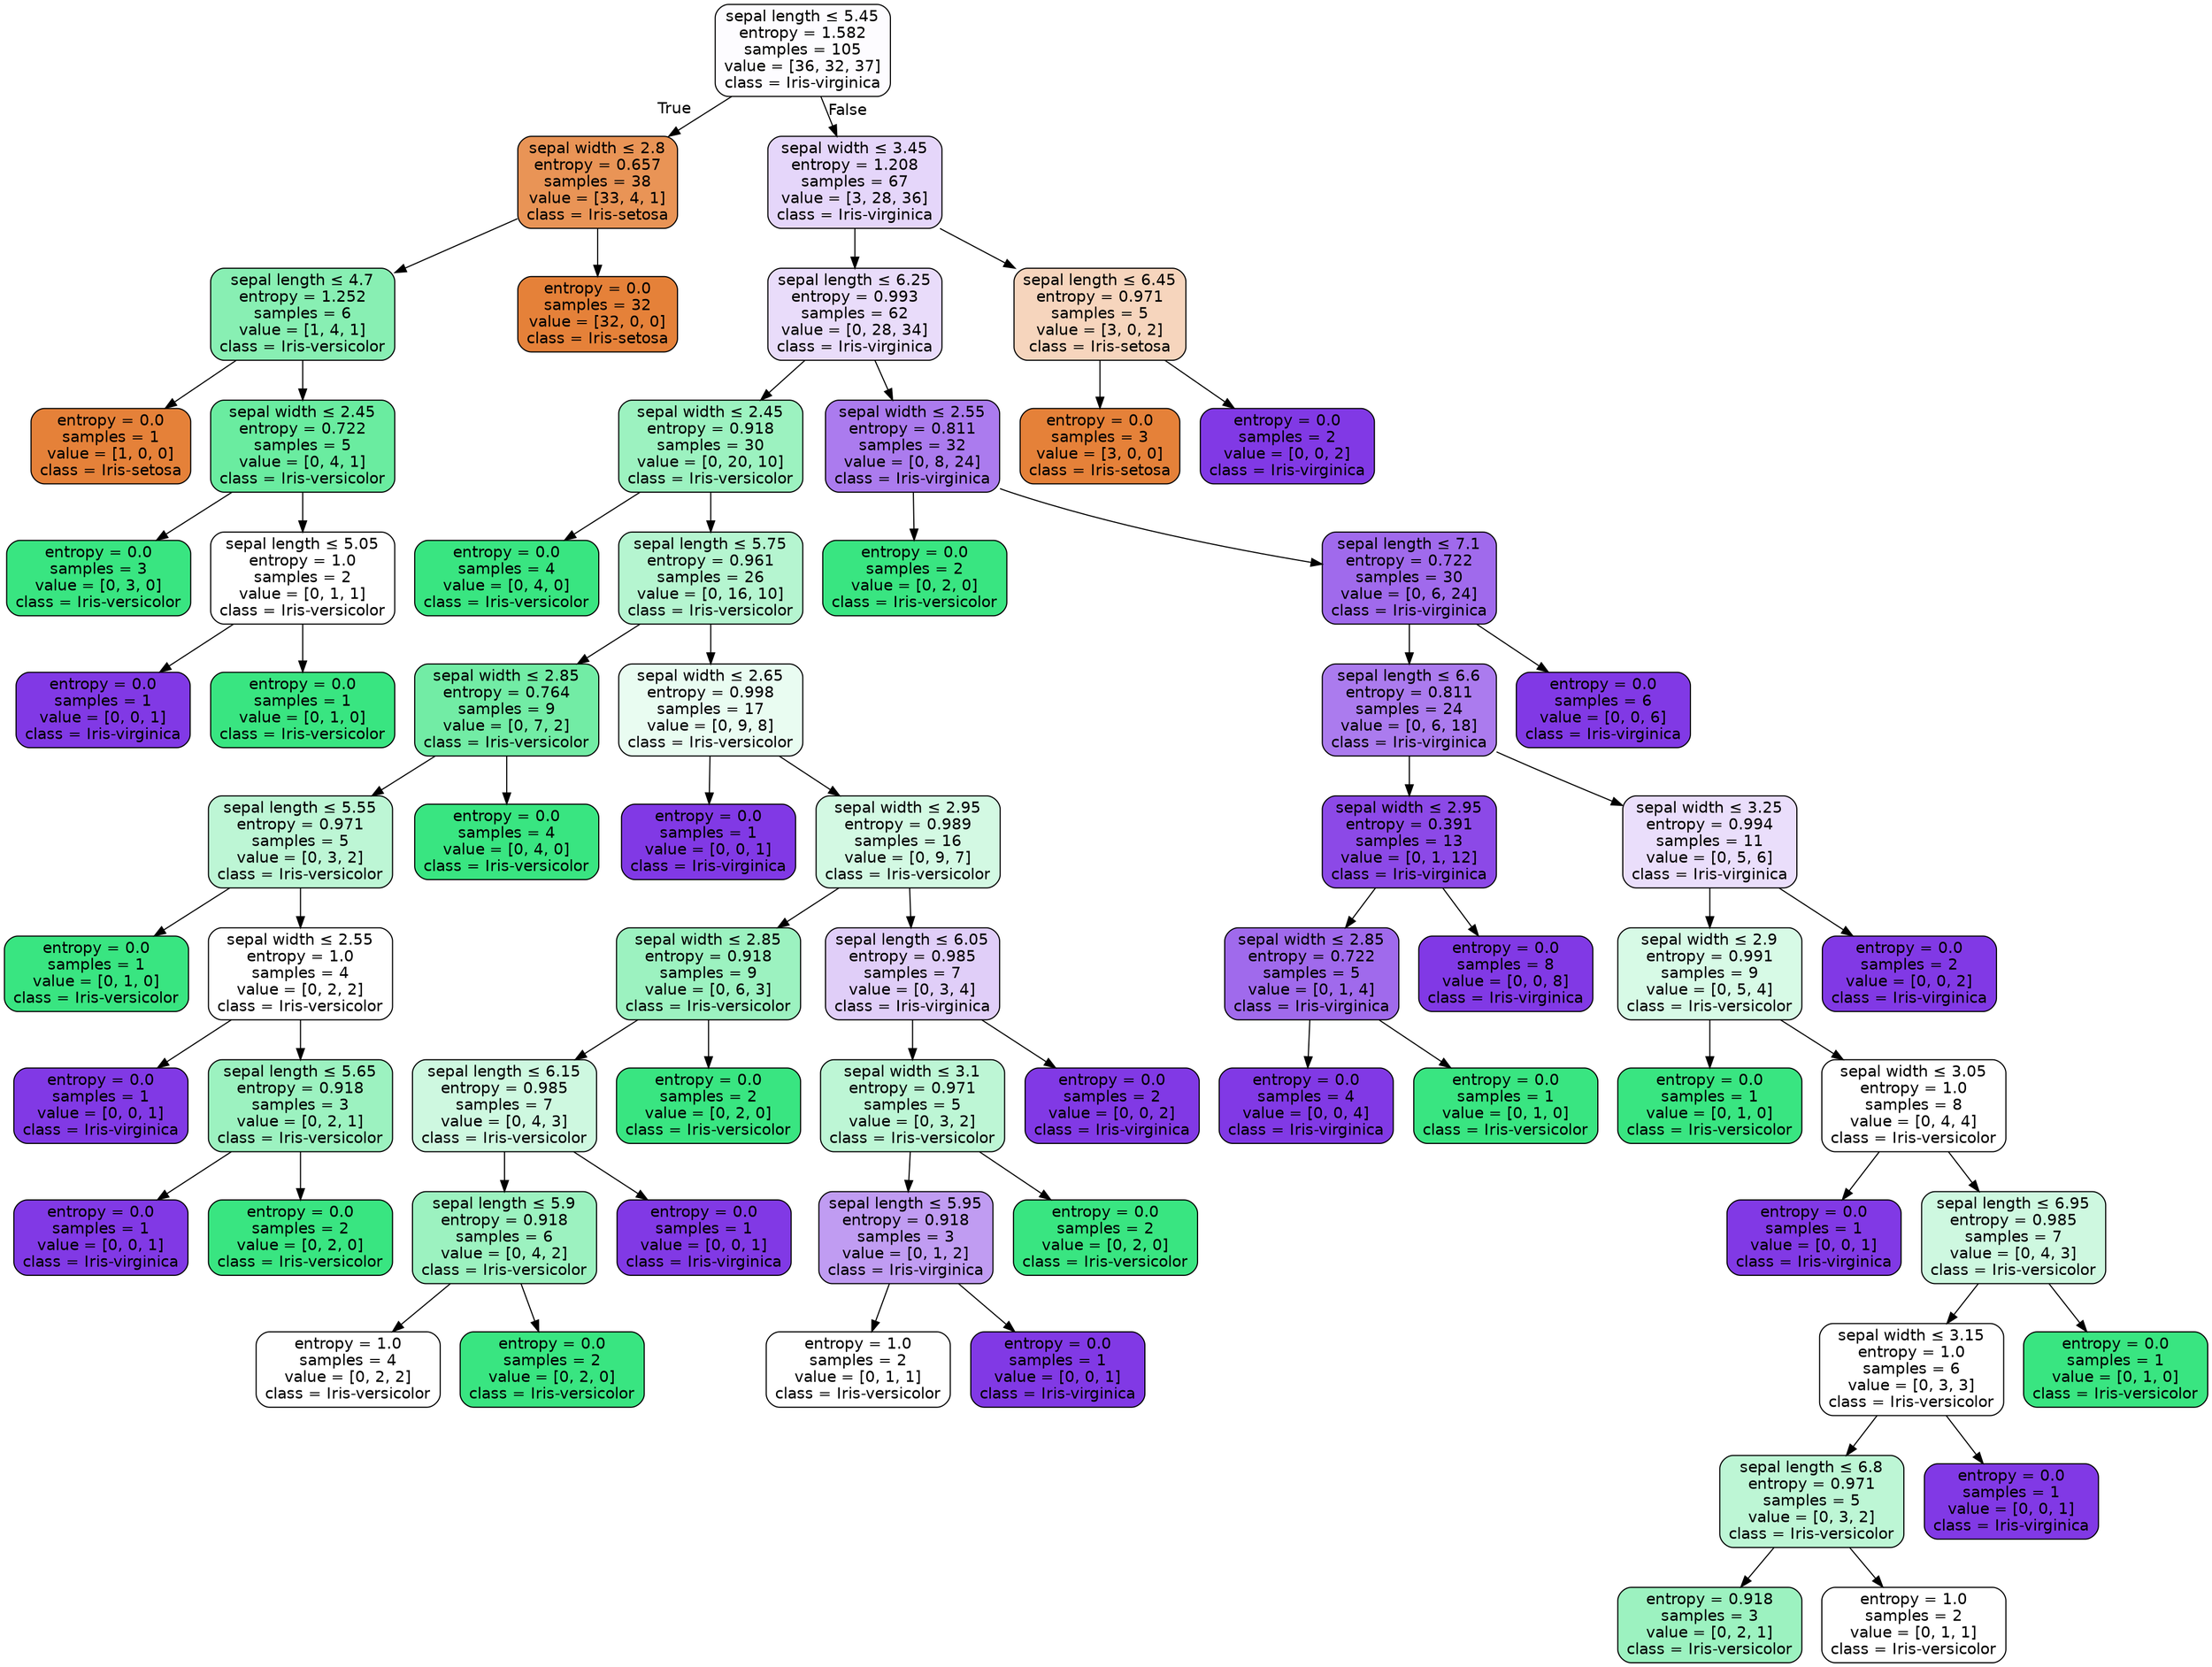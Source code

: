 digraph Tree {
node [shape=box, style="filled, rounded", color="black", fontname="helvetica"] ;
edge [fontname="helvetica"] ;
0 [label=<sepal length &le; 5.45<br/>entropy = 1.582<br/>samples = 105<br/>value = [36, 32, 37]<br/>class = Iris-virginica>, fillcolor="#fdfcff"] ;
1 [label=<sepal width &le; 2.8<br/>entropy = 0.657<br/>samples = 38<br/>value = [33, 4, 1]<br/>class = Iris-setosa>, fillcolor="#e99456"] ;
0 -> 1 [labeldistance=2.5, labelangle=45, headlabel="True"] ;
2 [label=<sepal length &le; 4.7<br/>entropy = 1.252<br/>samples = 6<br/>value = [1, 4, 1]<br/>class = Iris-versicolor>, fillcolor="#88efb3"] ;
1 -> 2 ;
3 [label=<entropy = 0.0<br/>samples = 1<br/>value = [1, 0, 0]<br/>class = Iris-setosa>, fillcolor="#e58139"] ;
2 -> 3 ;
4 [label=<sepal width &le; 2.45<br/>entropy = 0.722<br/>samples = 5<br/>value = [0, 4, 1]<br/>class = Iris-versicolor>, fillcolor="#6aeca0"] ;
2 -> 4 ;
5 [label=<entropy = 0.0<br/>samples = 3<br/>value = [0, 3, 0]<br/>class = Iris-versicolor>, fillcolor="#39e581"] ;
4 -> 5 ;
6 [label=<sepal length &le; 5.05<br/>entropy = 1.0<br/>samples = 2<br/>value = [0, 1, 1]<br/>class = Iris-versicolor>, fillcolor="#ffffff"] ;
4 -> 6 ;
7 [label=<entropy = 0.0<br/>samples = 1<br/>value = [0, 0, 1]<br/>class = Iris-virginica>, fillcolor="#8139e5"] ;
6 -> 7 ;
8 [label=<entropy = 0.0<br/>samples = 1<br/>value = [0, 1, 0]<br/>class = Iris-versicolor>, fillcolor="#39e581"] ;
6 -> 8 ;
9 [label=<entropy = 0.0<br/>samples = 32<br/>value = [32, 0, 0]<br/>class = Iris-setosa>, fillcolor="#e58139"] ;
1 -> 9 ;
10 [label=<sepal width &le; 3.45<br/>entropy = 1.208<br/>samples = 67<br/>value = [3, 28, 36]<br/>class = Iris-virginica>, fillcolor="#e5d6fa"] ;
0 -> 10 [labeldistance=2.5, labelangle=-45, headlabel="False"] ;
11 [label=<sepal length &le; 6.25<br/>entropy = 0.993<br/>samples = 62<br/>value = [0, 28, 34]<br/>class = Iris-virginica>, fillcolor="#e9dcfa"] ;
10 -> 11 ;
12 [label=<sepal width &le; 2.45<br/>entropy = 0.918<br/>samples = 30<br/>value = [0, 20, 10]<br/>class = Iris-versicolor>, fillcolor="#9cf2c0"] ;
11 -> 12 ;
13 [label=<entropy = 0.0<br/>samples = 4<br/>value = [0, 4, 0]<br/>class = Iris-versicolor>, fillcolor="#39e581"] ;
12 -> 13 ;
14 [label=<sepal length &le; 5.75<br/>entropy = 0.961<br/>samples = 26<br/>value = [0, 16, 10]<br/>class = Iris-versicolor>, fillcolor="#b5f5d0"] ;
12 -> 14 ;
15 [label=<sepal width &le; 2.85<br/>entropy = 0.764<br/>samples = 9<br/>value = [0, 7, 2]<br/>class = Iris-versicolor>, fillcolor="#72eca5"] ;
14 -> 15 ;
16 [label=<sepal length &le; 5.55<br/>entropy = 0.971<br/>samples = 5<br/>value = [0, 3, 2]<br/>class = Iris-versicolor>, fillcolor="#bdf6d5"] ;
15 -> 16 ;
17 [label=<entropy = 0.0<br/>samples = 1<br/>value = [0, 1, 0]<br/>class = Iris-versicolor>, fillcolor="#39e581"] ;
16 -> 17 ;
18 [label=<sepal width &le; 2.55<br/>entropy = 1.0<br/>samples = 4<br/>value = [0, 2, 2]<br/>class = Iris-versicolor>, fillcolor="#ffffff"] ;
16 -> 18 ;
19 [label=<entropy = 0.0<br/>samples = 1<br/>value = [0, 0, 1]<br/>class = Iris-virginica>, fillcolor="#8139e5"] ;
18 -> 19 ;
20 [label=<sepal length &le; 5.65<br/>entropy = 0.918<br/>samples = 3<br/>value = [0, 2, 1]<br/>class = Iris-versicolor>, fillcolor="#9cf2c0"] ;
18 -> 20 ;
21 [label=<entropy = 0.0<br/>samples = 1<br/>value = [0, 0, 1]<br/>class = Iris-virginica>, fillcolor="#8139e5"] ;
20 -> 21 ;
22 [label=<entropy = 0.0<br/>samples = 2<br/>value = [0, 2, 0]<br/>class = Iris-versicolor>, fillcolor="#39e581"] ;
20 -> 22 ;
23 [label=<entropy = 0.0<br/>samples = 4<br/>value = [0, 4, 0]<br/>class = Iris-versicolor>, fillcolor="#39e581"] ;
15 -> 23 ;
24 [label=<sepal width &le; 2.65<br/>entropy = 0.998<br/>samples = 17<br/>value = [0, 9, 8]<br/>class = Iris-versicolor>, fillcolor="#e9fcf1"] ;
14 -> 24 ;
25 [label=<entropy = 0.0<br/>samples = 1<br/>value = [0, 0, 1]<br/>class = Iris-virginica>, fillcolor="#8139e5"] ;
24 -> 25 ;
26 [label=<sepal width &le; 2.95<br/>entropy = 0.989<br/>samples = 16<br/>value = [0, 9, 7]<br/>class = Iris-versicolor>, fillcolor="#d3f9e3"] ;
24 -> 26 ;
27 [label=<sepal width &le; 2.85<br/>entropy = 0.918<br/>samples = 9<br/>value = [0, 6, 3]<br/>class = Iris-versicolor>, fillcolor="#9cf2c0"] ;
26 -> 27 ;
28 [label=<sepal length &le; 6.15<br/>entropy = 0.985<br/>samples = 7<br/>value = [0, 4, 3]<br/>class = Iris-versicolor>, fillcolor="#cef8e0"] ;
27 -> 28 ;
29 [label=<sepal length &le; 5.9<br/>entropy = 0.918<br/>samples = 6<br/>value = [0, 4, 2]<br/>class = Iris-versicolor>, fillcolor="#9cf2c0"] ;
28 -> 29 ;
30 [label=<entropy = 1.0<br/>samples = 4<br/>value = [0, 2, 2]<br/>class = Iris-versicolor>, fillcolor="#ffffff"] ;
29 -> 30 ;
31 [label=<entropy = 0.0<br/>samples = 2<br/>value = [0, 2, 0]<br/>class = Iris-versicolor>, fillcolor="#39e581"] ;
29 -> 31 ;
32 [label=<entropy = 0.0<br/>samples = 1<br/>value = [0, 0, 1]<br/>class = Iris-virginica>, fillcolor="#8139e5"] ;
28 -> 32 ;
33 [label=<entropy = 0.0<br/>samples = 2<br/>value = [0, 2, 0]<br/>class = Iris-versicolor>, fillcolor="#39e581"] ;
27 -> 33 ;
34 [label=<sepal length &le; 6.05<br/>entropy = 0.985<br/>samples = 7<br/>value = [0, 3, 4]<br/>class = Iris-virginica>, fillcolor="#e0cef8"] ;
26 -> 34 ;
35 [label=<sepal width &le; 3.1<br/>entropy = 0.971<br/>samples = 5<br/>value = [0, 3, 2]<br/>class = Iris-versicolor>, fillcolor="#bdf6d5"] ;
34 -> 35 ;
36 [label=<sepal length &le; 5.95<br/>entropy = 0.918<br/>samples = 3<br/>value = [0, 1, 2]<br/>class = Iris-virginica>, fillcolor="#c09cf2"] ;
35 -> 36 ;
37 [label=<entropy = 1.0<br/>samples = 2<br/>value = [0, 1, 1]<br/>class = Iris-versicolor>, fillcolor="#ffffff"] ;
36 -> 37 ;
38 [label=<entropy = 0.0<br/>samples = 1<br/>value = [0, 0, 1]<br/>class = Iris-virginica>, fillcolor="#8139e5"] ;
36 -> 38 ;
39 [label=<entropy = 0.0<br/>samples = 2<br/>value = [0, 2, 0]<br/>class = Iris-versicolor>, fillcolor="#39e581"] ;
35 -> 39 ;
40 [label=<entropy = 0.0<br/>samples = 2<br/>value = [0, 0, 2]<br/>class = Iris-virginica>, fillcolor="#8139e5"] ;
34 -> 40 ;
41 [label=<sepal width &le; 2.55<br/>entropy = 0.811<br/>samples = 32<br/>value = [0, 8, 24]<br/>class = Iris-virginica>, fillcolor="#ab7bee"] ;
11 -> 41 ;
42 [label=<entropy = 0.0<br/>samples = 2<br/>value = [0, 2, 0]<br/>class = Iris-versicolor>, fillcolor="#39e581"] ;
41 -> 42 ;
43 [label=<sepal length &le; 7.1<br/>entropy = 0.722<br/>samples = 30<br/>value = [0, 6, 24]<br/>class = Iris-virginica>, fillcolor="#a06aec"] ;
41 -> 43 ;
44 [label=<sepal length &le; 6.6<br/>entropy = 0.811<br/>samples = 24<br/>value = [0, 6, 18]<br/>class = Iris-virginica>, fillcolor="#ab7bee"] ;
43 -> 44 ;
45 [label=<sepal width &le; 2.95<br/>entropy = 0.391<br/>samples = 13<br/>value = [0, 1, 12]<br/>class = Iris-virginica>, fillcolor="#8c49e7"] ;
44 -> 45 ;
46 [label=<sepal width &le; 2.85<br/>entropy = 0.722<br/>samples = 5<br/>value = [0, 1, 4]<br/>class = Iris-virginica>, fillcolor="#a06aec"] ;
45 -> 46 ;
47 [label=<entropy = 0.0<br/>samples = 4<br/>value = [0, 0, 4]<br/>class = Iris-virginica>, fillcolor="#8139e5"] ;
46 -> 47 ;
48 [label=<entropy = 0.0<br/>samples = 1<br/>value = [0, 1, 0]<br/>class = Iris-versicolor>, fillcolor="#39e581"] ;
46 -> 48 ;
49 [label=<entropy = 0.0<br/>samples = 8<br/>value = [0, 0, 8]<br/>class = Iris-virginica>, fillcolor="#8139e5"] ;
45 -> 49 ;
50 [label=<sepal width &le; 3.25<br/>entropy = 0.994<br/>samples = 11<br/>value = [0, 5, 6]<br/>class = Iris-virginica>, fillcolor="#eadefb"] ;
44 -> 50 ;
51 [label=<sepal width &le; 2.9<br/>entropy = 0.991<br/>samples = 9<br/>value = [0, 5, 4]<br/>class = Iris-versicolor>, fillcolor="#d7fae6"] ;
50 -> 51 ;
52 [label=<entropy = 0.0<br/>samples = 1<br/>value = [0, 1, 0]<br/>class = Iris-versicolor>, fillcolor="#39e581"] ;
51 -> 52 ;
53 [label=<sepal width &le; 3.05<br/>entropy = 1.0<br/>samples = 8<br/>value = [0, 4, 4]<br/>class = Iris-versicolor>, fillcolor="#ffffff"] ;
51 -> 53 ;
54 [label=<entropy = 0.0<br/>samples = 1<br/>value = [0, 0, 1]<br/>class = Iris-virginica>, fillcolor="#8139e5"] ;
53 -> 54 ;
55 [label=<sepal length &le; 6.95<br/>entropy = 0.985<br/>samples = 7<br/>value = [0, 4, 3]<br/>class = Iris-versicolor>, fillcolor="#cef8e0"] ;
53 -> 55 ;
56 [label=<sepal width &le; 3.15<br/>entropy = 1.0<br/>samples = 6<br/>value = [0, 3, 3]<br/>class = Iris-versicolor>, fillcolor="#ffffff"] ;
55 -> 56 ;
57 [label=<sepal length &le; 6.8<br/>entropy = 0.971<br/>samples = 5<br/>value = [0, 3, 2]<br/>class = Iris-versicolor>, fillcolor="#bdf6d5"] ;
56 -> 57 ;
58 [label=<entropy = 0.918<br/>samples = 3<br/>value = [0, 2, 1]<br/>class = Iris-versicolor>, fillcolor="#9cf2c0"] ;
57 -> 58 ;
59 [label=<entropy = 1.0<br/>samples = 2<br/>value = [0, 1, 1]<br/>class = Iris-versicolor>, fillcolor="#ffffff"] ;
57 -> 59 ;
60 [label=<entropy = 0.0<br/>samples = 1<br/>value = [0, 0, 1]<br/>class = Iris-virginica>, fillcolor="#8139e5"] ;
56 -> 60 ;
61 [label=<entropy = 0.0<br/>samples = 1<br/>value = [0, 1, 0]<br/>class = Iris-versicolor>, fillcolor="#39e581"] ;
55 -> 61 ;
62 [label=<entropy = 0.0<br/>samples = 2<br/>value = [0, 0, 2]<br/>class = Iris-virginica>, fillcolor="#8139e5"] ;
50 -> 62 ;
63 [label=<entropy = 0.0<br/>samples = 6<br/>value = [0, 0, 6]<br/>class = Iris-virginica>, fillcolor="#8139e5"] ;
43 -> 63 ;
64 [label=<sepal length &le; 6.45<br/>entropy = 0.971<br/>samples = 5<br/>value = [3, 0, 2]<br/>class = Iris-setosa>, fillcolor="#f6d5bd"] ;
10 -> 64 ;
65 [label=<entropy = 0.0<br/>samples = 3<br/>value = [3, 0, 0]<br/>class = Iris-setosa>, fillcolor="#e58139"] ;
64 -> 65 ;
66 [label=<entropy = 0.0<br/>samples = 2<br/>value = [0, 0, 2]<br/>class = Iris-virginica>, fillcolor="#8139e5"] ;
64 -> 66 ;
}